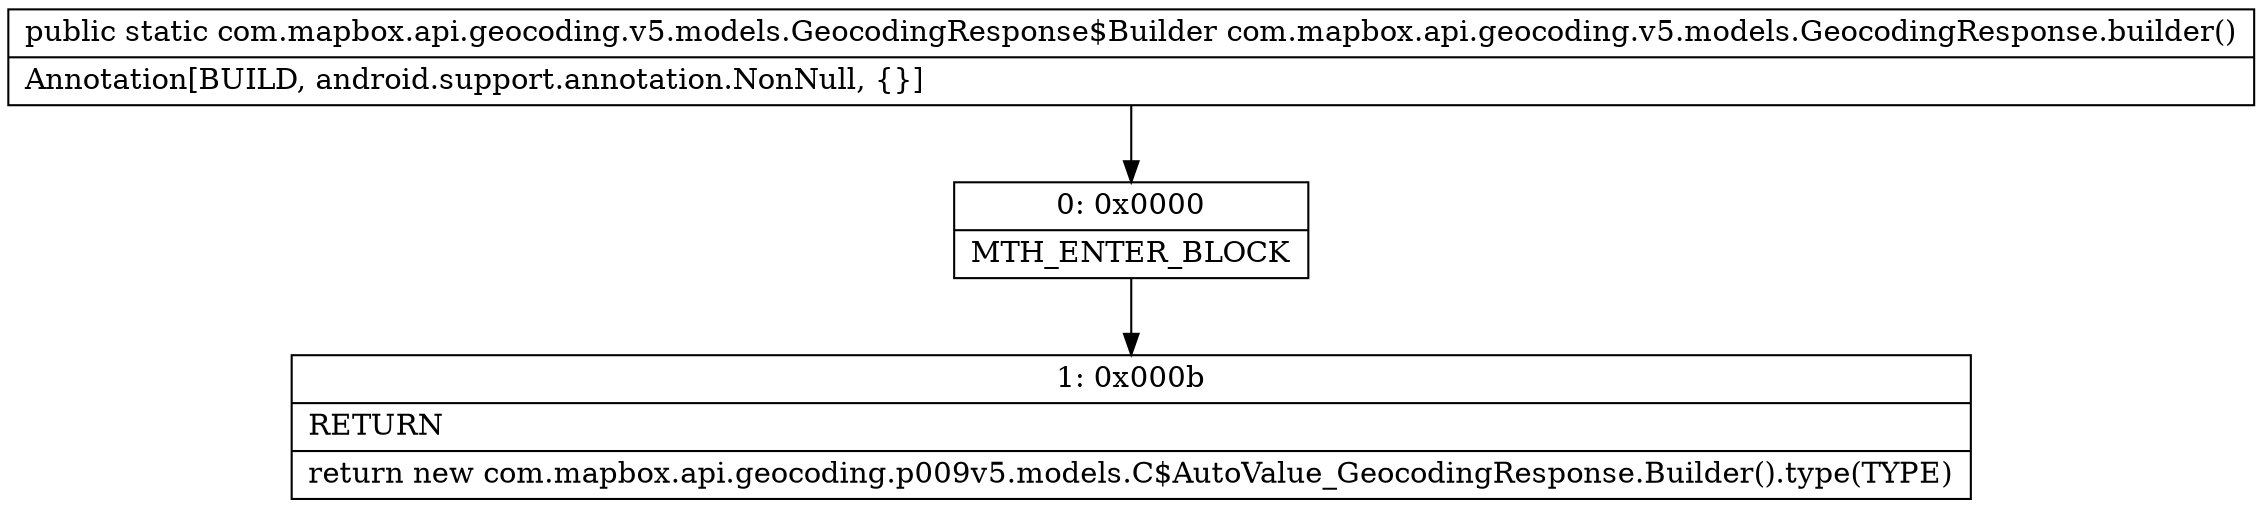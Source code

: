 digraph "CFG forcom.mapbox.api.geocoding.v5.models.GeocodingResponse.builder()Lcom\/mapbox\/api\/geocoding\/v5\/models\/GeocodingResponse$Builder;" {
Node_0 [shape=record,label="{0\:\ 0x0000|MTH_ENTER_BLOCK\l}"];
Node_1 [shape=record,label="{1\:\ 0x000b|RETURN\l|return new com.mapbox.api.geocoding.p009v5.models.C$AutoValue_GeocodingResponse.Builder().type(TYPE)\l}"];
MethodNode[shape=record,label="{public static com.mapbox.api.geocoding.v5.models.GeocodingResponse$Builder com.mapbox.api.geocoding.v5.models.GeocodingResponse.builder()  | Annotation[BUILD, android.support.annotation.NonNull, \{\}]\l}"];
MethodNode -> Node_0;
Node_0 -> Node_1;
}


